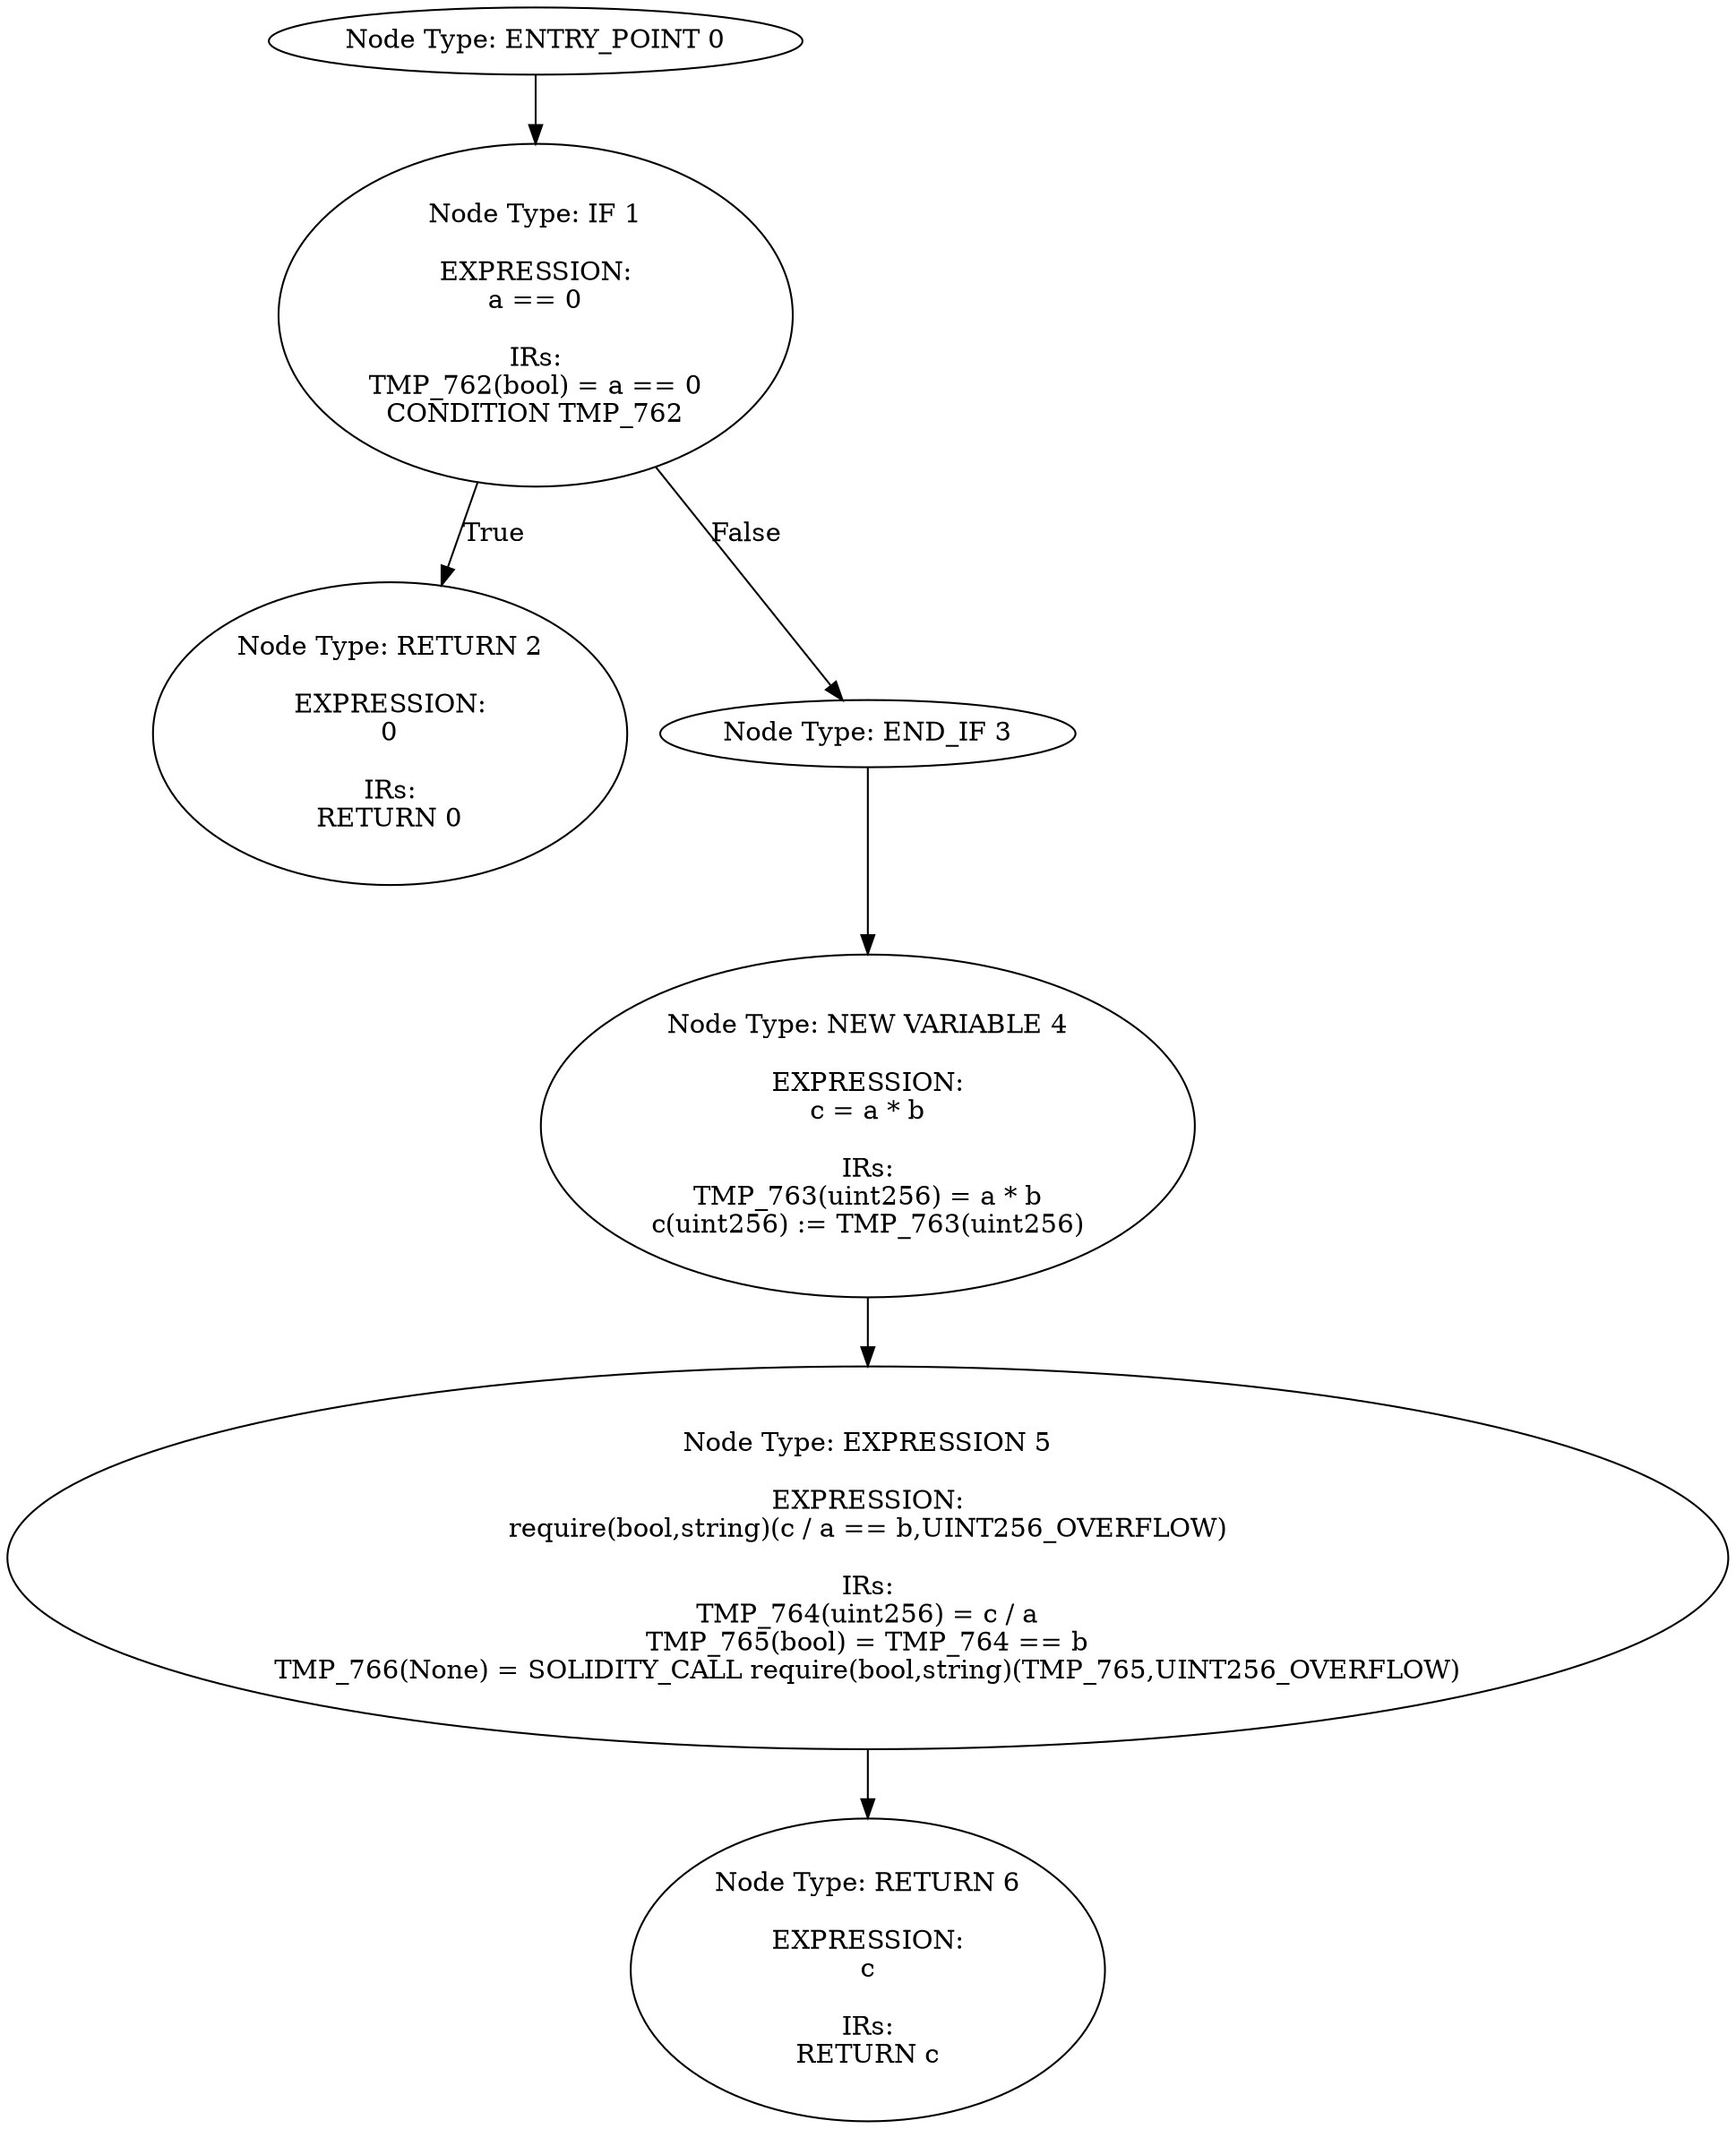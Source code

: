 digraph{
0[label="Node Type: ENTRY_POINT 0
"];
0->1;
1[label="Node Type: IF 1

EXPRESSION:
a == 0

IRs:
TMP_762(bool) = a == 0
CONDITION TMP_762"];
1->2[label="True"];
1->3[label="False"];
2[label="Node Type: RETURN 2

EXPRESSION:
0

IRs:
RETURN 0"];
3[label="Node Type: END_IF 3
"];
3->4;
4[label="Node Type: NEW VARIABLE 4

EXPRESSION:
c = a * b

IRs:
TMP_763(uint256) = a * b
c(uint256) := TMP_763(uint256)"];
4->5;
5[label="Node Type: EXPRESSION 5

EXPRESSION:
require(bool,string)(c / a == b,UINT256_OVERFLOW)

IRs:
TMP_764(uint256) = c / a
TMP_765(bool) = TMP_764 == b
TMP_766(None) = SOLIDITY_CALL require(bool,string)(TMP_765,UINT256_OVERFLOW)"];
5->6;
6[label="Node Type: RETURN 6

EXPRESSION:
c

IRs:
RETURN c"];
}
